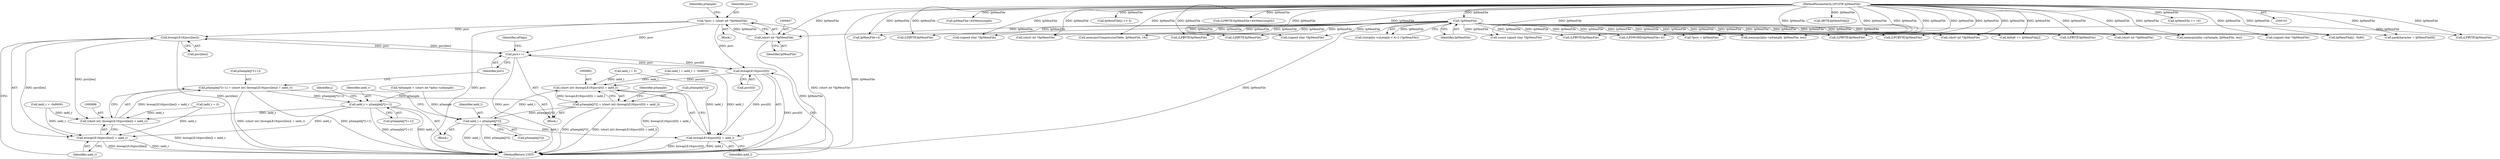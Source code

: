 digraph "0_gstreamer_bc2cdd57d549ab3ba59782e9b395d0cd683fd3ac@array" {
"1000900" [label="(Call,bswapLE16(psrc[len]))"];
"1000905" [label="(Call,psrc++)"];
"1000884" [label="(Call,bswapLE16(psrc[0]))"];
"1000844" [label="(Call,*psrc = (short int *)lpMemFile)"];
"1000846" [label="(Call,(short int *)lpMemFile)"];
"1000131" [label="(Call,!lpMemFile)"];
"1000104" [label="(MethodParameterIn,LPCSTR lpMemFile)"];
"1000900" [label="(Call,bswapLE16(psrc[len]))"];
"1000897" [label="(Call,(short int) (bswapLE16(psrc[len]) + iadd_r))"];
"1000889" [label="(Call,pSample[j*2+1] = (short int) (bswapLE16(psrc[len]) + iadd_r))"];
"1000919" [label="(Call,iadd_r = pSample[j*2+1])"];
"1000899" [label="(Call,bswapLE16(psrc[len]) + iadd_r)"];
"1000881" [label="(Call,(short int) (bswapLE16(psrc[0]) + iadd_l))"];
"1000875" [label="(Call,pSample[j*2] = (short int) (bswapLE16(psrc[0]) + iadd_l))"];
"1000912" [label="(Call,iadd_l = pSample[j*2])"];
"1000883" [label="(Call,bswapLE16(psrc[0]) + iadd_l)"];
"1000883" [label="(Call,bswapLE16(psrc[0]) + iadd_l)"];
"1001017" [label="(Call,(LPBYTE)lpMemFile)"];
"1000884" [label="(Call,bswapLE16(psrc[0]))"];
"1000921" [label="(Call,pSample[j*2+1])"];
"1000890" [label="(Call,pSample[j*2+1])"];
"1000539" [label="(Call,(signed char *)lpMemFile)"];
"1001201" [label="(Call,lpMemFile+4)"];
"1001510" [label="(Call,lpMemFile+dwMemLength)"];
"1000846" [label="(Call,(short int *)lpMemFile)"];
"1000832" [label="(Call,iadd_l = iadd_r = -0x8000)"];
"1000104" [label="(MethodParameterIn,LPCSTR lpMemFile)"];
"1001108" [label="(Call,(short int *)lpMemFile)"];
"1000820" [label="(Call,iadd_l = 0)"];
"1000889" [label="(Call,pSample[j*2+1] = (short int) (bswapLE16(psrc[len]) + iadd_r))"];
"1000906" [label="(Identifier,psrc)"];
"1001337" [label="(Call,(LPBYTE)lpMemFile)"];
"1000874" [label="(Block,)"];
"1000357" [label="(Call,lpMemFile[j] >> 4)"];
"1001178" [label="(Call,*psrc = lpMemFile)"];
"1000911" [label="(Block,)"];
"1000850" [label="(Call,*pSample = (short int *)pIns->pSample)"];
"1000881" [label="(Call,(short int) (bswapLE16(psrc[0]) + iadd_l))"];
"1001925" [label="(Call,(LPCBYTE)lpMemFile)"];
"1001508" [label="(Call,(LPBYTE)(lpMemFile+dwMemLength))"];
"1000891" [label="(Identifier,pSample)"];
"1000845" [label="(Identifier,psrc)"];
"1000468" [label="(Call,memcpy(pIns->pSample, lpMemFile, len))"];
"1000316" [label="(Call,memcpy(CompressionTable, lpMemFile, 16))"];
"1000123" [label="(Call,((int)pIns->nLength < 4) || (!lpMemFile))"];
"1001740" [label="(Call,(LPBYTE)lpMemFile)"];
"1000873" [label="(Identifier,j)"];
"1002047" [label="(MethodReturn,UINT)"];
"1000885" [label="(Call,psrc[0])"];
"1000824" [label="(Call,iadd_r = 0)"];
"1000913" [label="(Identifier,iadd_l)"];
"1000267" [label="(Call,(const signed char *)lpMemFile)"];
"1000834" [label="(Call,iadd_r = -0x8000)"];
"1000904" [label="(Identifier,iadd_r)"];
"1000974" [label="(Call,(LPBYTE)lpMemFile)"];
"1000347" [label="(Call,(BYTE)lpMemFile[j])"];
"1000851" [label="(Identifier,pSample)"];
"1000920" [label="(Identifier,iadd_r)"];
"1000912" [label="(Call,iadd_l = pSample[j*2])"];
"1001274" [label="(Call,delta8 += lpMemFile[j])"];
"1000876" [label="(Call,pSample[j*2])"];
"1000422" [label="(Call,(short int *)lpMemFile)"];
"1000731" [label="(Call,(signed char *)lpMemFile)"];
"1000888" [label="(Identifier,iadd_l)"];
"1000844" [label="(Call,*psrc = (short int *)lpMemFile)"];
"1000240" [label="(Call,lpMemFile[j] - 0x80)"];
"1001182" [label="(Call,packcharacter = lpMemFile[8])"];
"1000914" [label="(Call,pSample[j*2])"];
"1001567" [label="(Call,(LPBYTE)lpMemFile)"];
"1000875" [label="(Call,pSample[j*2] = (short int) (bswapLE16(psrc[0]) + iadd_l))"];
"1000899" [label="(Call,bswapLE16(psrc[len]) + iadd_r)"];
"1000645" [label="(Call,(signed char *)lpMemFile)"];
"1000818" [label="(Block,)"];
"1000897" [label="(Call,(short int) (bswapLE16(psrc[len]) + iadd_r))"];
"1000848" [label="(Identifier,lpMemFile)"];
"1001502" [label="(Call,(LPBYTE)lpMemFile)"];
"1000901" [label="(Call,psrc[len])"];
"1001199" [label="(Call,(LPDWORD)(lpMemFile+4))"];
"1000132" [label="(Identifier,lpMemFile)"];
"1002011" [label="(Call,memcpy(pIns->pSample, lpMemFile, len))"];
"1000320" [label="(Call,lpMemFile += 16)"];
"1000909" [label="(Identifier,nFlags)"];
"1000594" [label="(Call,(short int *)lpMemFile)"];
"1000959" [label="(Call,(LPBYTE)lpMemFile)"];
"1000900" [label="(Call,bswapLE16(psrc[len]))"];
"1000919" [label="(Call,iadd_r = pSample[j*2+1])"];
"1000905" [label="(Call,psrc++)"];
"1000131" [label="(Call,!lpMemFile)"];
"1000900" -> "1000899"  [label="AST: "];
"1000900" -> "1000901"  [label="CFG: "];
"1000901" -> "1000900"  [label="AST: "];
"1000904" -> "1000900"  [label="CFG: "];
"1000900" -> "1002047"  [label="DDG: psrc[len]"];
"1000900" -> "1000897"  [label="DDG: psrc[len]"];
"1000900" -> "1000899"  [label="DDG: psrc[len]"];
"1000905" -> "1000900"  [label="DDG: psrc"];
"1000844" -> "1000900"  [label="DDG: psrc"];
"1000900" -> "1000905"  [label="DDG: psrc[len]"];
"1000905" -> "1000874"  [label="AST: "];
"1000905" -> "1000906"  [label="CFG: "];
"1000906" -> "1000905"  [label="AST: "];
"1000909" -> "1000905"  [label="CFG: "];
"1000905" -> "1002047"  [label="DDG: psrc"];
"1000905" -> "1000884"  [label="DDG: psrc"];
"1000884" -> "1000905"  [label="DDG: psrc[0]"];
"1000844" -> "1000905"  [label="DDG: psrc"];
"1000884" -> "1000883"  [label="AST: "];
"1000884" -> "1000885"  [label="CFG: "];
"1000885" -> "1000884"  [label="AST: "];
"1000888" -> "1000884"  [label="CFG: "];
"1000884" -> "1002047"  [label="DDG: psrc[0]"];
"1000884" -> "1000881"  [label="DDG: psrc[0]"];
"1000884" -> "1000883"  [label="DDG: psrc[0]"];
"1000844" -> "1000884"  [label="DDG: psrc"];
"1000844" -> "1000818"  [label="AST: "];
"1000844" -> "1000846"  [label="CFG: "];
"1000845" -> "1000844"  [label="AST: "];
"1000846" -> "1000844"  [label="AST: "];
"1000851" -> "1000844"  [label="CFG: "];
"1000844" -> "1002047"  [label="DDG: (short int *)lpMemFile"];
"1000844" -> "1002047"  [label="DDG: psrc"];
"1000846" -> "1000844"  [label="DDG: lpMemFile"];
"1000846" -> "1000848"  [label="CFG: "];
"1000847" -> "1000846"  [label="AST: "];
"1000848" -> "1000846"  [label="AST: "];
"1000846" -> "1002047"  [label="DDG: lpMemFile"];
"1000131" -> "1000846"  [label="DDG: lpMemFile"];
"1000104" -> "1000846"  [label="DDG: lpMemFile"];
"1000131" -> "1000123"  [label="AST: "];
"1000131" -> "1000132"  [label="CFG: "];
"1000132" -> "1000131"  [label="AST: "];
"1000123" -> "1000131"  [label="CFG: "];
"1000131" -> "1002047"  [label="DDG: lpMemFile"];
"1000131" -> "1000123"  [label="DDG: lpMemFile"];
"1000104" -> "1000131"  [label="DDG: lpMemFile"];
"1000131" -> "1000240"  [label="DDG: lpMemFile"];
"1000131" -> "1000267"  [label="DDG: lpMemFile"];
"1000131" -> "1000316"  [label="DDG: lpMemFile"];
"1000131" -> "1000422"  [label="DDG: lpMemFile"];
"1000131" -> "1000468"  [label="DDG: lpMemFile"];
"1000131" -> "1000539"  [label="DDG: lpMemFile"];
"1000131" -> "1000594"  [label="DDG: lpMemFile"];
"1000131" -> "1000645"  [label="DDG: lpMemFile"];
"1000131" -> "1000731"  [label="DDG: lpMemFile"];
"1000131" -> "1000959"  [label="DDG: lpMemFile"];
"1000131" -> "1000974"  [label="DDG: lpMemFile"];
"1000131" -> "1001017"  [label="DDG: lpMemFile"];
"1000131" -> "1001108"  [label="DDG: lpMemFile"];
"1000131" -> "1001178"  [label="DDG: lpMemFile"];
"1000131" -> "1001182"  [label="DDG: lpMemFile"];
"1000131" -> "1001199"  [label="DDG: lpMemFile"];
"1000131" -> "1001201"  [label="DDG: lpMemFile"];
"1000131" -> "1001274"  [label="DDG: lpMemFile"];
"1000131" -> "1001337"  [label="DDG: lpMemFile"];
"1000131" -> "1001502"  [label="DDG: lpMemFile"];
"1000131" -> "1001567"  [label="DDG: lpMemFile"];
"1000131" -> "1001740"  [label="DDG: lpMemFile"];
"1000131" -> "1001925"  [label="DDG: lpMemFile"];
"1000131" -> "1002011"  [label="DDG: lpMemFile"];
"1000104" -> "1000101"  [label="AST: "];
"1000104" -> "1002047"  [label="DDG: lpMemFile"];
"1000104" -> "1000240"  [label="DDG: lpMemFile"];
"1000104" -> "1000267"  [label="DDG: lpMemFile"];
"1000104" -> "1000316"  [label="DDG: lpMemFile"];
"1000104" -> "1000320"  [label="DDG: lpMemFile"];
"1000104" -> "1000347"  [label="DDG: lpMemFile"];
"1000104" -> "1000357"  [label="DDG: lpMemFile"];
"1000104" -> "1000422"  [label="DDG: lpMemFile"];
"1000104" -> "1000468"  [label="DDG: lpMemFile"];
"1000104" -> "1000539"  [label="DDG: lpMemFile"];
"1000104" -> "1000594"  [label="DDG: lpMemFile"];
"1000104" -> "1000645"  [label="DDG: lpMemFile"];
"1000104" -> "1000731"  [label="DDG: lpMemFile"];
"1000104" -> "1000959"  [label="DDG: lpMemFile"];
"1000104" -> "1000974"  [label="DDG: lpMemFile"];
"1000104" -> "1001017"  [label="DDG: lpMemFile"];
"1000104" -> "1001108"  [label="DDG: lpMemFile"];
"1000104" -> "1001178"  [label="DDG: lpMemFile"];
"1000104" -> "1001182"  [label="DDG: lpMemFile"];
"1000104" -> "1001199"  [label="DDG: lpMemFile"];
"1000104" -> "1001201"  [label="DDG: lpMemFile"];
"1000104" -> "1001274"  [label="DDG: lpMemFile"];
"1000104" -> "1001337"  [label="DDG: lpMemFile"];
"1000104" -> "1001502"  [label="DDG: lpMemFile"];
"1000104" -> "1001508"  [label="DDG: lpMemFile"];
"1000104" -> "1001510"  [label="DDG: lpMemFile"];
"1000104" -> "1001567"  [label="DDG: lpMemFile"];
"1000104" -> "1001740"  [label="DDG: lpMemFile"];
"1000104" -> "1001925"  [label="DDG: lpMemFile"];
"1000104" -> "1002011"  [label="DDG: lpMemFile"];
"1000897" -> "1000889"  [label="AST: "];
"1000897" -> "1000899"  [label="CFG: "];
"1000898" -> "1000897"  [label="AST: "];
"1000899" -> "1000897"  [label="AST: "];
"1000889" -> "1000897"  [label="CFG: "];
"1000897" -> "1002047"  [label="DDG: bswapLE16(psrc[len]) + iadd_r"];
"1000897" -> "1000889"  [label="DDG: bswapLE16(psrc[len]) + iadd_r"];
"1000919" -> "1000897"  [label="DDG: iadd_r"];
"1000834" -> "1000897"  [label="DDG: iadd_r"];
"1000824" -> "1000897"  [label="DDG: iadd_r"];
"1000889" -> "1000874"  [label="AST: "];
"1000890" -> "1000889"  [label="AST: "];
"1000906" -> "1000889"  [label="CFG: "];
"1000889" -> "1002047"  [label="DDG: (short int) (bswapLE16(psrc[len]) + iadd_r)"];
"1000889" -> "1002047"  [label="DDG: pSample[j*2+1]"];
"1000889" -> "1000919"  [label="DDG: pSample[j*2+1]"];
"1000919" -> "1000911"  [label="AST: "];
"1000919" -> "1000921"  [label="CFG: "];
"1000920" -> "1000919"  [label="AST: "];
"1000921" -> "1000919"  [label="AST: "];
"1000873" -> "1000919"  [label="CFG: "];
"1000919" -> "1002047"  [label="DDG: iadd_r"];
"1000919" -> "1002047"  [label="DDG: pSample[j*2+1]"];
"1000919" -> "1000899"  [label="DDG: iadd_r"];
"1000850" -> "1000919"  [label="DDG: pSample"];
"1000899" -> "1000904"  [label="CFG: "];
"1000904" -> "1000899"  [label="AST: "];
"1000899" -> "1002047"  [label="DDG: iadd_r"];
"1000899" -> "1002047"  [label="DDG: bswapLE16(psrc[len])"];
"1000834" -> "1000899"  [label="DDG: iadd_r"];
"1000824" -> "1000899"  [label="DDG: iadd_r"];
"1000881" -> "1000875"  [label="AST: "];
"1000881" -> "1000883"  [label="CFG: "];
"1000882" -> "1000881"  [label="AST: "];
"1000883" -> "1000881"  [label="AST: "];
"1000875" -> "1000881"  [label="CFG: "];
"1000881" -> "1002047"  [label="DDG: bswapLE16(psrc[0]) + iadd_l"];
"1000881" -> "1000875"  [label="DDG: bswapLE16(psrc[0]) + iadd_l"];
"1000832" -> "1000881"  [label="DDG: iadd_l"];
"1000912" -> "1000881"  [label="DDG: iadd_l"];
"1000820" -> "1000881"  [label="DDG: iadd_l"];
"1000875" -> "1000874"  [label="AST: "];
"1000876" -> "1000875"  [label="AST: "];
"1000891" -> "1000875"  [label="CFG: "];
"1000875" -> "1002047"  [label="DDG: (short int) (bswapLE16(psrc[0]) + iadd_l)"];
"1000875" -> "1002047"  [label="DDG: pSample[j*2]"];
"1000875" -> "1000912"  [label="DDG: pSample[j*2]"];
"1000912" -> "1000911"  [label="AST: "];
"1000912" -> "1000914"  [label="CFG: "];
"1000913" -> "1000912"  [label="AST: "];
"1000914" -> "1000912"  [label="AST: "];
"1000920" -> "1000912"  [label="CFG: "];
"1000912" -> "1002047"  [label="DDG: pSample[j*2]"];
"1000912" -> "1002047"  [label="DDG: iadd_l"];
"1000912" -> "1000883"  [label="DDG: iadd_l"];
"1000850" -> "1000912"  [label="DDG: pSample"];
"1000883" -> "1000888"  [label="CFG: "];
"1000888" -> "1000883"  [label="AST: "];
"1000883" -> "1002047"  [label="DDG: bswapLE16(psrc[0])"];
"1000883" -> "1002047"  [label="DDG: iadd_l"];
"1000832" -> "1000883"  [label="DDG: iadd_l"];
"1000820" -> "1000883"  [label="DDG: iadd_l"];
}
